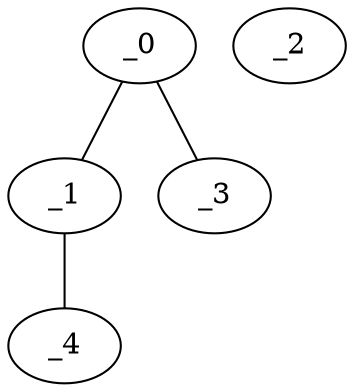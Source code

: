 graph FP1_0013 {
	_0	 [x="0.74",
		y="2.82501"];
	_1	 [x="0.71",
		y="0.73"];
	_0 -- _1;
	_3	 [x="2.15744",
		y="2.71057"];
	_0 -- _3;
	_4	 [x="2.52598",
		y="1.39195"];
	_1 -- _4;
	_2	 [x="0.525414",
		y="1.80046"];
}
